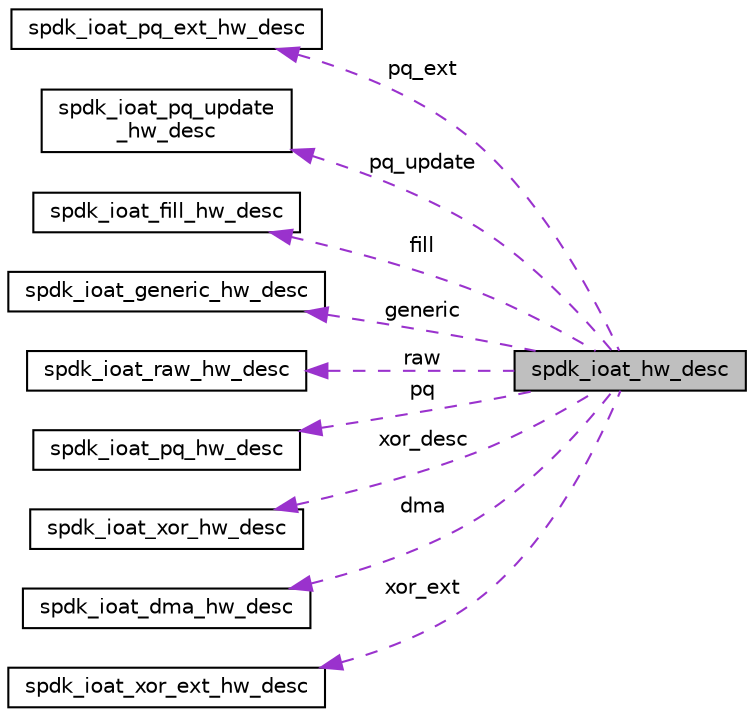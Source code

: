 digraph "spdk_ioat_hw_desc"
{
  edge [fontname="Helvetica",fontsize="10",labelfontname="Helvetica",labelfontsize="10"];
  node [fontname="Helvetica",fontsize="10",shape=record];
  rankdir="LR";
  Node1 [label="spdk_ioat_hw_desc",height=0.2,width=0.4,color="black", fillcolor="grey75", style="filled", fontcolor="black"];
  Node2 -> Node1 [dir="back",color="darkorchid3",fontsize="10",style="dashed",label=" pq_ext" ,fontname="Helvetica"];
  Node2 [label="spdk_ioat_pq_ext_hw_desc",height=0.2,width=0.4,color="black", fillcolor="white", style="filled",URL="$structspdk__ioat__pq__ext__hw__desc.html"];
  Node3 -> Node1 [dir="back",color="darkorchid3",fontsize="10",style="dashed",label=" pq_update" ,fontname="Helvetica"];
  Node3 [label="spdk_ioat_pq_update\l_hw_desc",height=0.2,width=0.4,color="black", fillcolor="white", style="filled",URL="$structspdk__ioat__pq__update__hw__desc.html"];
  Node4 -> Node1 [dir="back",color="darkorchid3",fontsize="10",style="dashed",label=" fill" ,fontname="Helvetica"];
  Node4 [label="spdk_ioat_fill_hw_desc",height=0.2,width=0.4,color="black", fillcolor="white", style="filled",URL="$structspdk__ioat__fill__hw__desc.html"];
  Node5 -> Node1 [dir="back",color="darkorchid3",fontsize="10",style="dashed",label=" generic" ,fontname="Helvetica"];
  Node5 [label="spdk_ioat_generic_hw_desc",height=0.2,width=0.4,color="black", fillcolor="white", style="filled",URL="$structspdk__ioat__generic__hw__desc.html"];
  Node6 -> Node1 [dir="back",color="darkorchid3",fontsize="10",style="dashed",label=" raw" ,fontname="Helvetica"];
  Node6 [label="spdk_ioat_raw_hw_desc",height=0.2,width=0.4,color="black", fillcolor="white", style="filled",URL="$structspdk__ioat__raw__hw__desc.html"];
  Node7 -> Node1 [dir="back",color="darkorchid3",fontsize="10",style="dashed",label=" pq" ,fontname="Helvetica"];
  Node7 [label="spdk_ioat_pq_hw_desc",height=0.2,width=0.4,color="black", fillcolor="white", style="filled",URL="$structspdk__ioat__pq__hw__desc.html"];
  Node8 -> Node1 [dir="back",color="darkorchid3",fontsize="10",style="dashed",label=" xor_desc" ,fontname="Helvetica"];
  Node8 [label="spdk_ioat_xor_hw_desc",height=0.2,width=0.4,color="black", fillcolor="white", style="filled",URL="$structspdk__ioat__xor__hw__desc.html"];
  Node9 -> Node1 [dir="back",color="darkorchid3",fontsize="10",style="dashed",label=" dma" ,fontname="Helvetica"];
  Node9 [label="spdk_ioat_dma_hw_desc",height=0.2,width=0.4,color="black", fillcolor="white", style="filled",URL="$structspdk__ioat__dma__hw__desc.html"];
  Node10 -> Node1 [dir="back",color="darkorchid3",fontsize="10",style="dashed",label=" xor_ext" ,fontname="Helvetica"];
  Node10 [label="spdk_ioat_xor_ext_hw_desc",height=0.2,width=0.4,color="black", fillcolor="white", style="filled",URL="$structspdk__ioat__xor__ext__hw__desc.html"];
}
